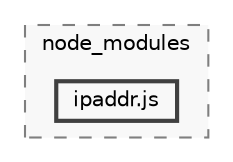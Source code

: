 digraph "backend/node_modules/ipaddr.js"
{
 // LATEX_PDF_SIZE
  bgcolor="transparent";
  edge [fontname=Helvetica,fontsize=10,labelfontname=Helvetica,labelfontsize=10];
  node [fontname=Helvetica,fontsize=10,shape=box,height=0.2,width=0.4];
  compound=true
  subgraph clusterdir_86dbea9de526ba50b112ba867d8b4b1f {
    graph [ bgcolor="#f8f8f8", pencolor="grey50", label="node_modules", fontname=Helvetica,fontsize=10 style="filled,dashed", URL="dir_86dbea9de526ba50b112ba867d8b4b1f.html",tooltip=""]
  dir_d812c2354d833410e0620099f07f15fc [label="ipaddr.js", fillcolor="#f8f8f8", color="grey25", style="filled,bold", URL="dir_d812c2354d833410e0620099f07f15fc.html",tooltip=""];
  }
}
